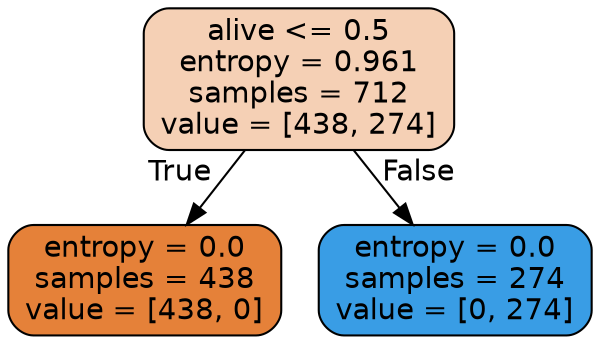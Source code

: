 digraph Tree {
node [shape=box, style="filled, rounded", color="black", fontname="helvetica"] ;
edge [fontname="helvetica"] ;
0 [label="alive <= 0.5\nentropy = 0.961\nsamples = 712\nvalue = [438, 274]", fillcolor="#f5d0b5"] ;
1 [label="entropy = 0.0\nsamples = 438\nvalue = [438, 0]", fillcolor="#e58139"] ;
0 -> 1 [labeldistance=2.5, labelangle=45, headlabel="True"] ;
2 [label="entropy = 0.0\nsamples = 274\nvalue = [0, 274]", fillcolor="#399de5"] ;
0 -> 2 [labeldistance=2.5, labelangle=-45, headlabel="False"] ;
}